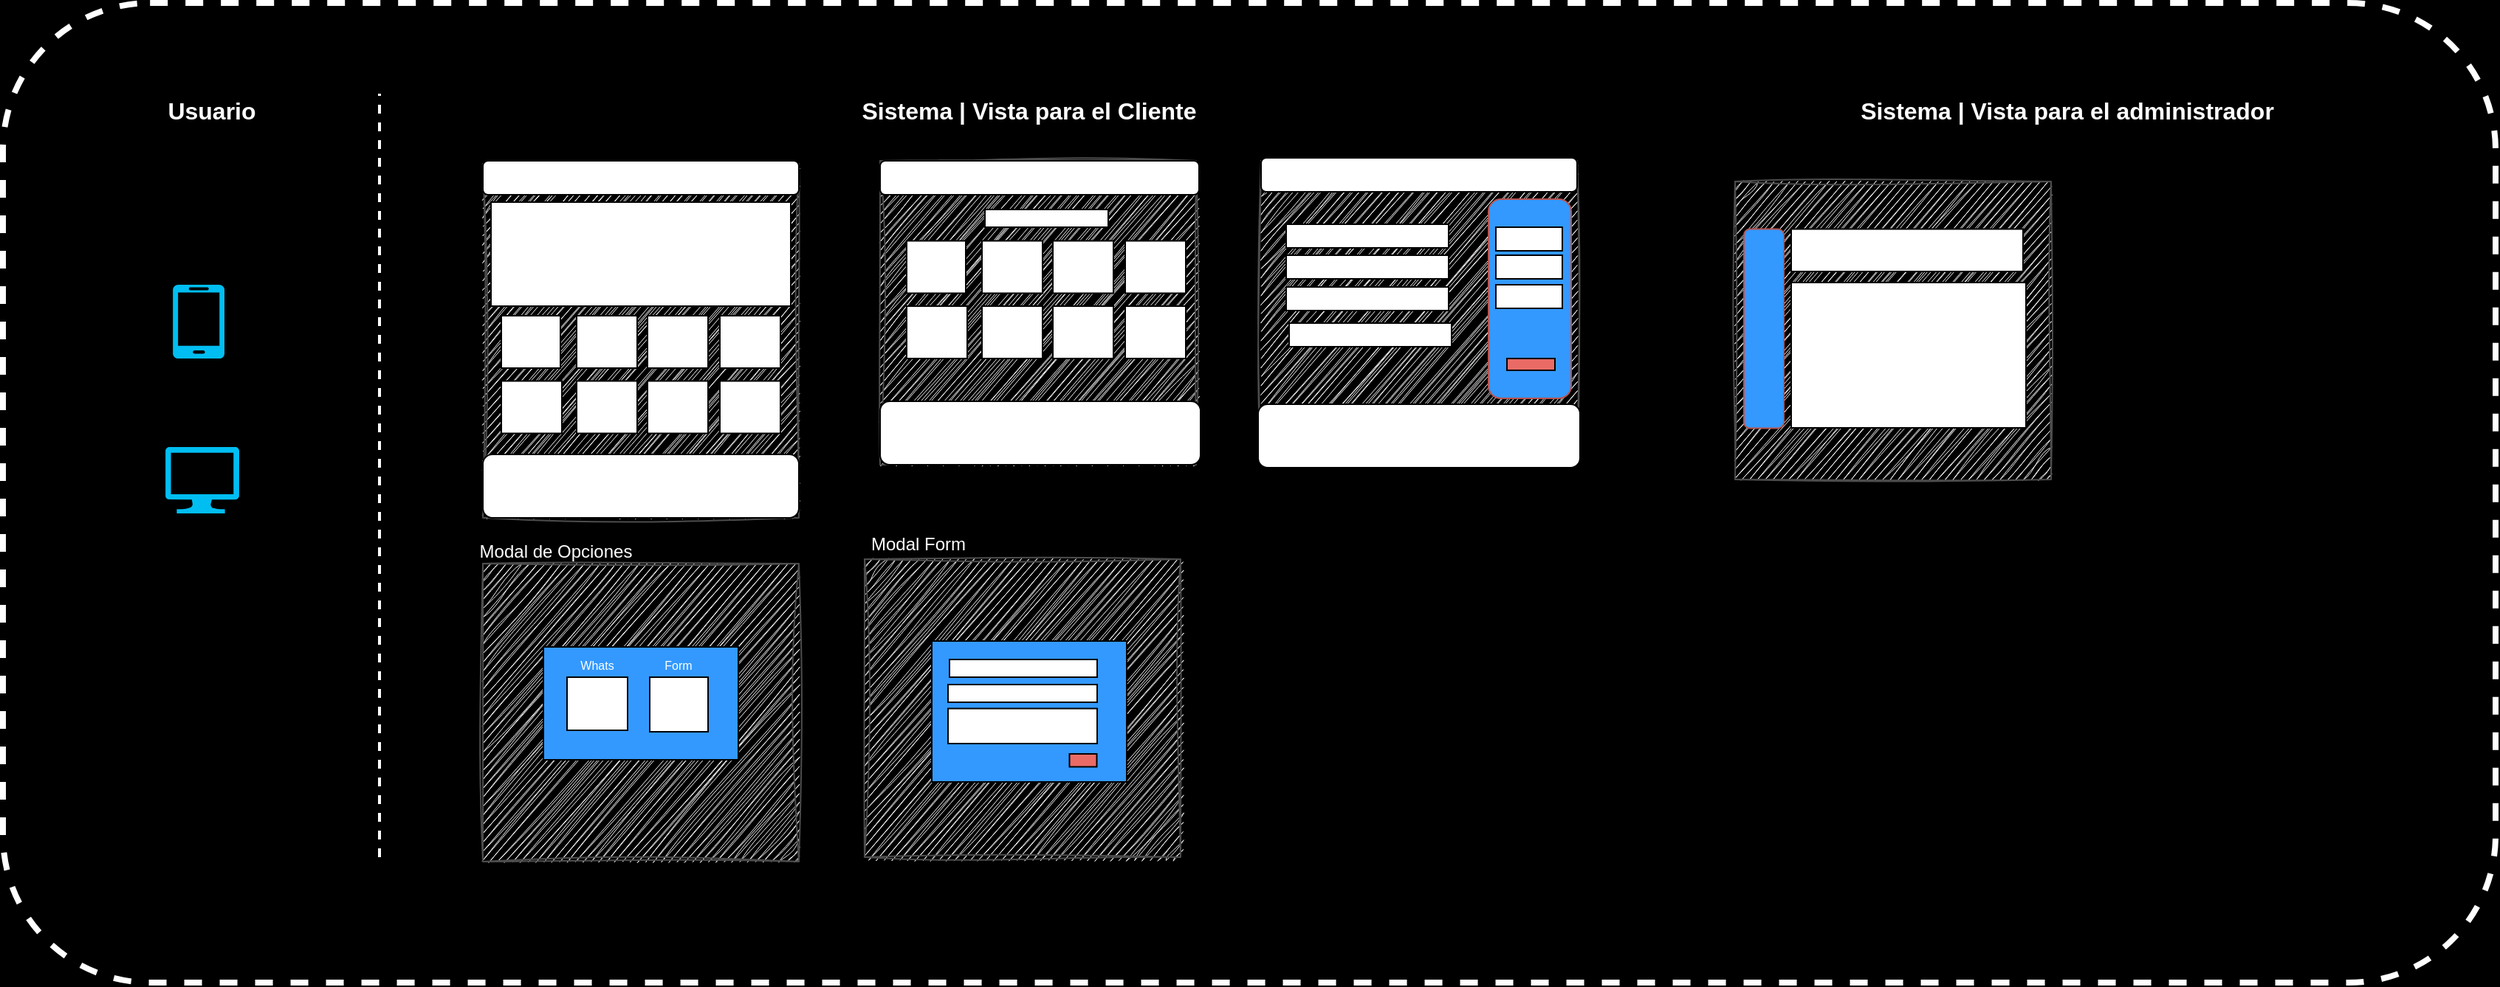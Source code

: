 <mxfile version="24.7.6">
  <diagram name="Página-1" id="tjdAhNp8Tf4jcQL1_tRD">
    <mxGraphModel dx="2098" dy="1102" grid="0" gridSize="6" guides="1" tooltips="1" connect="1" arrows="1" fold="1" page="1" pageScale="1" pageWidth="1169" pageHeight="827" background="#000000" math="0" shadow="0">
      <root>
        <mxCell id="0" />
        <mxCell id="1" parent="0" />
        <mxCell id="vzibz0AQZVTIqVIJQ36B-57" value="" style="rounded=1;whiteSpace=wrap;html=1;fillColor=none;strokeWidth=4;strokeColor=#FFFFFF;dashed=1;" parent="1" vertex="1">
          <mxGeometry x="46" y="91" width="1688" height="664" as="geometry" />
        </mxCell>
        <mxCell id="vzibz0AQZVTIqVIJQ36B-58" value="" style="verticalLabelPosition=bottom;html=1;verticalAlign=top;align=center;strokeColor=none;fillColor=#00BEF2;shape=mxgraph.azure.mobile;pointerEvents=1;" parent="1" vertex="1">
          <mxGeometry x="161" y="282" width="35" height="50" as="geometry" />
        </mxCell>
        <mxCell id="vzibz0AQZVTIqVIJQ36B-59" value="" style="verticalLabelPosition=bottom;html=1;verticalAlign=top;align=center;strokeColor=none;fillColor=#00BEF2;shape=mxgraph.azure.computer;pointerEvents=1;" parent="1" vertex="1">
          <mxGeometry x="156" y="392" width="50" height="45" as="geometry" />
        </mxCell>
        <mxCell id="vzibz0AQZVTIqVIJQ36B-62" value="" style="endArrow=none;dashed=1;html=1;rounded=0;strokeColor=#FFFFFF;fontColor=#393C56;fillColor=#F2CC8F;strokeWidth=2;" parent="1" edge="1">
          <mxGeometry width="50" height="50" relative="1" as="geometry">
            <mxPoint x="301" y="670" as="sourcePoint" />
            <mxPoint x="301" y="152.5" as="targetPoint" />
          </mxGeometry>
        </mxCell>
        <mxCell id="vzibz0AQZVTIqVIJQ36B-63" value="" style="endArrow=none;dashed=1;html=1;dashPattern=1 3;strokeWidth=2;rounded=0;" parent="1" edge="1">
          <mxGeometry width="50" height="50" relative="1" as="geometry">
            <mxPoint x="472" y="346" as="sourcePoint" />
            <mxPoint x="522" y="296" as="targetPoint" />
          </mxGeometry>
        </mxCell>
        <mxCell id="vzibz0AQZVTIqVIJQ36B-64" value="" style="endArrow=none;dashed=1;html=1;dashPattern=1 3;strokeWidth=2;rounded=0;" parent="1" edge="1">
          <mxGeometry width="50" height="50" relative="1" as="geometry">
            <mxPoint x="472" y="346" as="sourcePoint" />
            <mxPoint x="522" y="296" as="targetPoint" />
          </mxGeometry>
        </mxCell>
        <mxCell id="vzibz0AQZVTIqVIJQ36B-65" value="" style="endArrow=none;html=1;rounded=0;" parent="1" edge="1">
          <mxGeometry width="50" height="50" relative="1" as="geometry">
            <mxPoint x="472" y="346" as="sourcePoint" />
            <mxPoint x="522" y="296" as="targetPoint" />
          </mxGeometry>
        </mxCell>
        <mxCell id="vzibz0AQZVTIqVIJQ36B-67" value="" style="endArrow=none;html=1;rounded=0;" parent="1" edge="1">
          <mxGeometry width="50" height="50" relative="1" as="geometry">
            <mxPoint x="472" y="346" as="sourcePoint" />
            <mxPoint x="522" y="296" as="targetPoint" />
          </mxGeometry>
        </mxCell>
        <mxCell id="vzibz0AQZVTIqVIJQ36B-70" value="&lt;font color=&quot;#ffffff&quot;&gt;&lt;span style=&quot;font-size: 16px;&quot;&gt;&lt;b&gt;Usuario&lt;/b&gt;&lt;/span&gt;&lt;/font&gt;" style="text;html=1;align=center;verticalAlign=middle;whiteSpace=wrap;rounded=0;fontColor=#393C56;" parent="1" vertex="1">
          <mxGeometry x="147" y="154" width="81" height="20" as="geometry" />
        </mxCell>
        <mxCell id="vzibz0AQZVTIqVIJQ36B-72" value="&lt;font color=&quot;#ffffff&quot;&gt;&lt;span style=&quot;font-size: 16px;&quot;&gt;&lt;b&gt;Sistema | Vista para el Cliente&lt;/b&gt;&lt;/span&gt;&lt;/font&gt;" style="text;html=1;align=center;verticalAlign=middle;whiteSpace=wrap;rounded=0;fontColor=#393C56;" parent="1" vertex="1">
          <mxGeometry x="590" y="154" width="302" height="20" as="geometry" />
        </mxCell>
        <mxCell id="vzibz0AQZVTIqVIJQ36B-75" value="" style="rounded=0;whiteSpace=wrap;html=1;glass=0;shadow=0;sketch=1;curveFitting=1;jiggle=2;fillColor=#f5f5f5;fontColor=#333333;strokeColor=#4D4D4D;" parent="1" vertex="1">
          <mxGeometry x="371" y="200" width="214" height="240" as="geometry" />
        </mxCell>
        <mxCell id="vzibz0AQZVTIqVIJQ36B-78" value="" style="rounded=0;whiteSpace=wrap;html=1;glass=0;shadow=0;sketch=1;curveFitting=1;jiggle=2;fillColor=#f5f5f5;fontColor=#333333;strokeColor=#4D4D4D;" parent="1" vertex="1">
          <mxGeometry x="640" y="198" width="214" height="206" as="geometry" />
        </mxCell>
        <mxCell id="vzibz0AQZVTIqVIJQ36B-79" value="" style="rounded=0;whiteSpace=wrap;html=1;glass=0;shadow=0;sketch=1;curveFitting=1;jiggle=2;fillColor=#f5f5f5;fontColor=#333333;strokeColor=#4D4D4D;" parent="1" vertex="1">
          <mxGeometry x="898" y="198" width="214" height="206" as="geometry" />
        </mxCell>
        <mxCell id="vzibz0AQZVTIqVIJQ36B-80" value="&lt;font color=&quot;#ffffff&quot;&gt;&lt;span style=&quot;font-size: 16px;&quot;&gt;&lt;b&gt;Sistema | Vista para el administrador&lt;/b&gt;&lt;/span&gt;&lt;/font&gt;" style="text;html=1;align=center;verticalAlign=middle;whiteSpace=wrap;rounded=0;fontColor=#393C56;" parent="1" vertex="1">
          <mxGeometry x="1293" y="154" width="302" height="20" as="geometry" />
        </mxCell>
        <mxCell id="vzibz0AQZVTIqVIJQ36B-87" value="" style="rounded=1;whiteSpace=wrap;html=1;" parent="1" vertex="1">
          <mxGeometry x="371" y="198" width="214" height="23" as="geometry" />
        </mxCell>
        <mxCell id="vzibz0AQZVTIqVIJQ36B-88" value="" style="rounded=1;whiteSpace=wrap;html=1;" parent="1" vertex="1">
          <mxGeometry x="371" y="397" width="214" height="43" as="geometry" />
        </mxCell>
        <mxCell id="vzibz0AQZVTIqVIJQ36B-89" value="" style="rounded=1;whiteSpace=wrap;html=1;" parent="1" vertex="1">
          <mxGeometry x="640" y="198" width="216" height="23" as="geometry" />
        </mxCell>
        <mxCell id="vzibz0AQZVTIqVIJQ36B-90" value="" style="rounded=1;whiteSpace=wrap;html=1;" parent="1" vertex="1">
          <mxGeometry x="640" y="361" width="217" height="43" as="geometry" />
        </mxCell>
        <mxCell id="vzibz0AQZVTIqVIJQ36B-91" value="" style="rounded=1;whiteSpace=wrap;html=1;" parent="1" vertex="1">
          <mxGeometry x="896" y="363" width="218" height="43" as="geometry" />
        </mxCell>
        <mxCell id="vzibz0AQZVTIqVIJQ36B-92" value="" style="rounded=1;whiteSpace=wrap;html=1;" parent="1" vertex="1">
          <mxGeometry x="898" y="196" width="214" height="23" as="geometry" />
        </mxCell>
        <mxCell id="vzibz0AQZVTIqVIJQ36B-93" value="" style="rounded=1;whiteSpace=wrap;html=1;fillColor=#3399FF;strokeColor=#b85450;" parent="1" vertex="1">
          <mxGeometry x="1052" y="224" width="56" height="135" as="geometry" />
        </mxCell>
        <mxCell id="vzibz0AQZVTIqVIJQ36B-94" value="" style="rounded=0;whiteSpace=wrap;html=1;fillColor=#EA6B66;" parent="1" vertex="1">
          <mxGeometry x="1064.5" y="332" width="32.5" height="8" as="geometry" />
        </mxCell>
        <mxCell id="vzibz0AQZVTIqVIJQ36B-95" value="" style="rounded=0;whiteSpace=wrap;html=1;" parent="1" vertex="1">
          <mxGeometry x="1057" y="243" width="45" height="16" as="geometry" />
        </mxCell>
        <mxCell id="vzibz0AQZVTIqVIJQ36B-96" value="" style="rounded=0;whiteSpace=wrap;html=1;" parent="1" vertex="1">
          <mxGeometry x="1057" y="262" width="45" height="16" as="geometry" />
        </mxCell>
        <mxCell id="vzibz0AQZVTIqVIJQ36B-97" value="" style="rounded=0;whiteSpace=wrap;html=1;" parent="1" vertex="1">
          <mxGeometry x="1057" y="282" width="45" height="16" as="geometry" />
        </mxCell>
        <mxCell id="vzibz0AQZVTIqVIJQ36B-99" value="" style="rounded=0;whiteSpace=wrap;html=1;" parent="1" vertex="1">
          <mxGeometry x="915" y="241" width="110" height="16" as="geometry" />
        </mxCell>
        <mxCell id="vzibz0AQZVTIqVIJQ36B-100" value="" style="rounded=0;whiteSpace=wrap;html=1;" parent="1" vertex="1">
          <mxGeometry x="915" y="262" width="110" height="16" as="geometry" />
        </mxCell>
        <mxCell id="vzibz0AQZVTIqVIJQ36B-101" value="" style="rounded=0;whiteSpace=wrap;html=1;" parent="1" vertex="1">
          <mxGeometry x="915" y="283.5" width="110" height="16" as="geometry" />
        </mxCell>
        <mxCell id="vzibz0AQZVTIqVIJQ36B-102" value="" style="rounded=0;whiteSpace=wrap;html=1;" parent="1" vertex="1">
          <mxGeometry x="917" y="308" width="110" height="16" as="geometry" />
        </mxCell>
        <mxCell id="vzibz0AQZVTIqVIJQ36B-103" value="" style="rounded=0;whiteSpace=wrap;html=1;" parent="1" vertex="1">
          <mxGeometry x="658" y="252.25" width="40" height="35.5" as="geometry" />
        </mxCell>
        <mxCell id="vzibz0AQZVTIqVIJQ36B-104" value="" style="rounded=0;whiteSpace=wrap;html=1;" parent="1" vertex="1">
          <mxGeometry x="709" y="252.25" width="41" height="35.5" as="geometry" />
        </mxCell>
        <mxCell id="vzibz0AQZVTIqVIJQ36B-105" value="" style="rounded=0;whiteSpace=wrap;html=1;" parent="1" vertex="1">
          <mxGeometry x="757" y="252.25" width="41" height="35.5" as="geometry" />
        </mxCell>
        <mxCell id="vzibz0AQZVTIqVIJQ36B-106" value="" style="rounded=0;whiteSpace=wrap;html=1;" parent="1" vertex="1">
          <mxGeometry x="806" y="252.25" width="41" height="35.5" as="geometry" />
        </mxCell>
        <mxCell id="vzibz0AQZVTIqVIJQ36B-107" value="" style="rounded=0;whiteSpace=wrap;html=1;" parent="1" vertex="1">
          <mxGeometry x="658" y="296.5" width="41" height="35.5" as="geometry" />
        </mxCell>
        <mxCell id="vzibz0AQZVTIqVIJQ36B-108" value="" style="rounded=0;whiteSpace=wrap;html=1;" parent="1" vertex="1">
          <mxGeometry x="709" y="296.5" width="41" height="35.5" as="geometry" />
        </mxCell>
        <mxCell id="vzibz0AQZVTIqVIJQ36B-109" value="" style="rounded=0;whiteSpace=wrap;html=1;" parent="1" vertex="1">
          <mxGeometry x="757" y="296.5" width="41" height="35.5" as="geometry" />
        </mxCell>
        <mxCell id="vzibz0AQZVTIqVIJQ36B-110" value="" style="rounded=0;whiteSpace=wrap;html=1;" parent="1" vertex="1">
          <mxGeometry x="806" y="296.5" width="41" height="35.5" as="geometry" />
        </mxCell>
        <mxCell id="vzibz0AQZVTIqVIJQ36B-111" value="" style="rounded=0;whiteSpace=wrap;html=1;" parent="1" vertex="1">
          <mxGeometry x="376.5" y="226" width="203" height="70.5" as="geometry" />
        </mxCell>
        <mxCell id="vzibz0AQZVTIqVIJQ36B-112" value="" style="rounded=0;whiteSpace=wrap;html=1;" parent="1" vertex="1">
          <mxGeometry x="383.5" y="303" width="40" height="35.5" as="geometry" />
        </mxCell>
        <mxCell id="vzibz0AQZVTIqVIJQ36B-113" value="" style="rounded=0;whiteSpace=wrap;html=1;" parent="1" vertex="1">
          <mxGeometry x="434.5" y="303" width="41" height="35.5" as="geometry" />
        </mxCell>
        <mxCell id="vzibz0AQZVTIqVIJQ36B-114" value="" style="rounded=0;whiteSpace=wrap;html=1;" parent="1" vertex="1">
          <mxGeometry x="482.5" y="303" width="41" height="35.5" as="geometry" />
        </mxCell>
        <mxCell id="vzibz0AQZVTIqVIJQ36B-115" value="" style="rounded=0;whiteSpace=wrap;html=1;" parent="1" vertex="1">
          <mxGeometry x="531.5" y="303" width="41" height="35.5" as="geometry" />
        </mxCell>
        <mxCell id="vzibz0AQZVTIqVIJQ36B-116" value="" style="rounded=0;whiteSpace=wrap;html=1;" parent="1" vertex="1">
          <mxGeometry x="383.5" y="347.25" width="41" height="35.5" as="geometry" />
        </mxCell>
        <mxCell id="vzibz0AQZVTIqVIJQ36B-117" value="" style="rounded=0;whiteSpace=wrap;html=1;" parent="1" vertex="1">
          <mxGeometry x="434.5" y="347.25" width="41" height="35.5" as="geometry" />
        </mxCell>
        <mxCell id="vzibz0AQZVTIqVIJQ36B-118" value="" style="rounded=0;whiteSpace=wrap;html=1;" parent="1" vertex="1">
          <mxGeometry x="482.5" y="347.25" width="41" height="35.5" as="geometry" />
        </mxCell>
        <mxCell id="vzibz0AQZVTIqVIJQ36B-119" value="" style="rounded=0;whiteSpace=wrap;html=1;" parent="1" vertex="1">
          <mxGeometry x="531.5" y="347.25" width="41" height="35.5" as="geometry" />
        </mxCell>
        <mxCell id="vzibz0AQZVTIqVIJQ36B-120" value="" style="rounded=0;whiteSpace=wrap;html=1;" parent="1" vertex="1">
          <mxGeometry x="711" y="231" width="83.5" height="12" as="geometry" />
        </mxCell>
        <mxCell id="vzibz0AQZVTIqVIJQ36B-121" value="" style="rounded=0;whiteSpace=wrap;html=1;glass=0;shadow=0;sketch=1;curveFitting=1;jiggle=2;fillColor=#f5f5f5;fontColor=#333333;strokeColor=#4D4D4D;" parent="1" vertex="1">
          <mxGeometry x="371" y="471" width="214" height="202" as="geometry" />
        </mxCell>
        <mxCell id="vzibz0AQZVTIqVIJQ36B-122" value="" style="rounded=0;whiteSpace=wrap;html=1;fillColor=#3399FF;" parent="1" vertex="1">
          <mxGeometry x="412" y="527.5" width="132" height="76.5" as="geometry" />
        </mxCell>
        <mxCell id="vzibz0AQZVTIqVIJQ36B-123" value="" style="rounded=0;whiteSpace=wrap;html=1;" parent="1" vertex="1">
          <mxGeometry x="428" y="548" width="41" height="36" as="geometry" />
        </mxCell>
        <mxCell id="vzibz0AQZVTIqVIJQ36B-124" value="" style="rounded=0;whiteSpace=wrap;html=1;" parent="1" vertex="1">
          <mxGeometry x="484" y="548" width="39.5" height="37" as="geometry" />
        </mxCell>
        <mxCell id="vzibz0AQZVTIqVIJQ36B-130" value="" style="rounded=0;whiteSpace=wrap;html=1;glass=0;shadow=0;sketch=1;curveFitting=1;jiggle=2;fillColor=#f5f5f5;fontColor=#333333;strokeColor=#4D4D4D;" parent="1" vertex="1">
          <mxGeometry x="629.5" y="468" width="214" height="202" as="geometry" />
        </mxCell>
        <mxCell id="vzibz0AQZVTIqVIJQ36B-131" value="" style="rounded=0;whiteSpace=wrap;html=1;fillColor=#3399FF;" parent="1" vertex="1">
          <mxGeometry x="675" y="523.5" width="132" height="95.5" as="geometry" />
        </mxCell>
        <mxCell id="vzibz0AQZVTIqVIJQ36B-132" value="" style="rounded=0;whiteSpace=wrap;html=1;" parent="1" vertex="1">
          <mxGeometry x="687" y="536" width="100" height="12" as="geometry" />
        </mxCell>
        <mxCell id="vzibz0AQZVTIqVIJQ36B-135" value="" style="rounded=0;whiteSpace=wrap;html=1;" parent="1" vertex="1">
          <mxGeometry x="686" y="553" width="101" height="12" as="geometry" />
        </mxCell>
        <mxCell id="vzibz0AQZVTIqVIJQ36B-136" value="" style="rounded=0;whiteSpace=wrap;html=1;" parent="1" vertex="1">
          <mxGeometry x="686" y="569.25" width="101" height="23.75" as="geometry" />
        </mxCell>
        <mxCell id="vzibz0AQZVTIqVIJQ36B-138" value="" style="rounded=0;whiteSpace=wrap;html=1;fillColor=#EA6B66;" parent="1" vertex="1">
          <mxGeometry x="768.25" y="600" width="18.5" height="8.75" as="geometry" />
        </mxCell>
        <mxCell id="vzibz0AQZVTIqVIJQ36B-142" value="t" style="rounded=0;whiteSpace=wrap;html=1;glass=0;shadow=0;sketch=1;curveFitting=1;jiggle=2;fillColor=#f5f5f5;fontColor=#333333;strokeColor=#4D4D4D;" parent="1" vertex="1">
          <mxGeometry x="1219" y="212" width="214" height="202" as="geometry" />
        </mxCell>
        <mxCell id="vzibz0AQZVTIqVIJQ36B-143" value="&lt;font color=&quot;#ffffff&quot;&gt;Modal de Opciones&lt;/font&gt;" style="text;html=1;align=center;verticalAlign=middle;whiteSpace=wrap;rounded=0;" parent="1" vertex="1">
          <mxGeometry x="365" y="448" width="110.5" height="30" as="geometry" />
        </mxCell>
        <mxCell id="vzibz0AQZVTIqVIJQ36B-144" value="&lt;font color=&quot;#ffffff&quot;&gt;Modal Form&lt;/font&gt;" style="text;html=1;align=center;verticalAlign=middle;whiteSpace=wrap;rounded=0;" parent="1" vertex="1">
          <mxGeometry x="629.5" y="443" width="71.5" height="30" as="geometry" />
        </mxCell>
        <mxCell id="vzibz0AQZVTIqVIJQ36B-145" value="&lt;font style=&quot;font-size: 8px;&quot; color=&quot;#ffffff&quot;&gt;Whats&lt;/font&gt;" style="text;html=1;align=center;verticalAlign=middle;whiteSpace=wrap;rounded=0;" parent="1" vertex="1">
          <mxGeometry x="434.25" y="536" width="28.5" height="6" as="geometry" />
        </mxCell>
        <mxCell id="vzibz0AQZVTIqVIJQ36B-146" value="&lt;font style=&quot;font-size: 8px;&quot; color=&quot;#ffffff&quot;&gt;Form&lt;/font&gt;" style="text;html=1;align=center;verticalAlign=middle;whiteSpace=wrap;rounded=0;" parent="1" vertex="1">
          <mxGeometry x="488.75" y="536" width="28.5" height="6" as="geometry" />
        </mxCell>
        <mxCell id="P51ggZ246XFU74AheUYT-1" value="" style="rounded=0;whiteSpace=wrap;html=1;" vertex="1" parent="1">
          <mxGeometry x="1257" y="280.5" width="159" height="98.5" as="geometry" />
        </mxCell>
        <mxCell id="P51ggZ246XFU74AheUYT-2" value="" style="rounded=0;whiteSpace=wrap;html=1;" vertex="1" parent="1">
          <mxGeometry x="1257" y="244.25" width="157" height="28.75" as="geometry" />
        </mxCell>
        <mxCell id="P51ggZ246XFU74AheUYT-6" value="" style="rounded=1;whiteSpace=wrap;html=1;fillColor=#3399FF;strokeColor=#b85450;" vertex="1" parent="1">
          <mxGeometry x="1225" y="244.25" width="27" height="135" as="geometry" />
        </mxCell>
      </root>
    </mxGraphModel>
  </diagram>
</mxfile>
